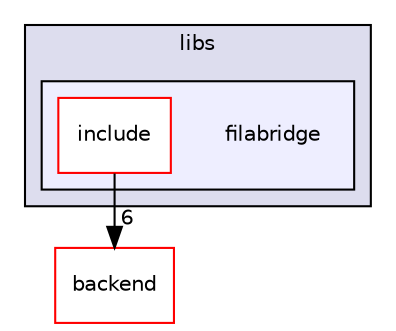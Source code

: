 digraph "/mnt/c/Users/Brett/Downloads/filament-main/libs/filabridge" {
  bgcolor=transparent;
  compound=true
  node [ fontsize="10", fontname="Helvetica"];
  edge [ labelfontsize="10", labelfontname="Helvetica"];
  subgraph clusterdir_6719ab1f1f7655efc2fa43f7eb574fd1 {
    graph [ bgcolor="#ddddee", pencolor="black", label="libs" fontname="Helvetica", fontsize="10", URL="dir_6719ab1f1f7655efc2fa43f7eb574fd1.html"]
  subgraph clusterdir_3468d8330a51b6672fe2fb2c65bfa7cb {
    graph [ bgcolor="#eeeeff", pencolor="black", label="" URL="dir_3468d8330a51b6672fe2fb2c65bfa7cb.html"];
    dir_3468d8330a51b6672fe2fb2c65bfa7cb [shape=plaintext label="filabridge"];
  dir_8ce032eec68da10c1e8d8581afd6e049 [shape=box label="include" fillcolor="white" style="filled" color="red" URL="dir_8ce032eec68da10c1e8d8581afd6e049.html"];
  }
  }
  dir_b75f6151ef6a93f2161d807e94486478 [shape=box label="backend" color="red" URL="dir_b75f6151ef6a93f2161d807e94486478.html"];
  dir_8ce032eec68da10c1e8d8581afd6e049->dir_b75f6151ef6a93f2161d807e94486478 [headlabel="6", labeldistance=1.5 headhref="dir_000010_000000.html"];
}
